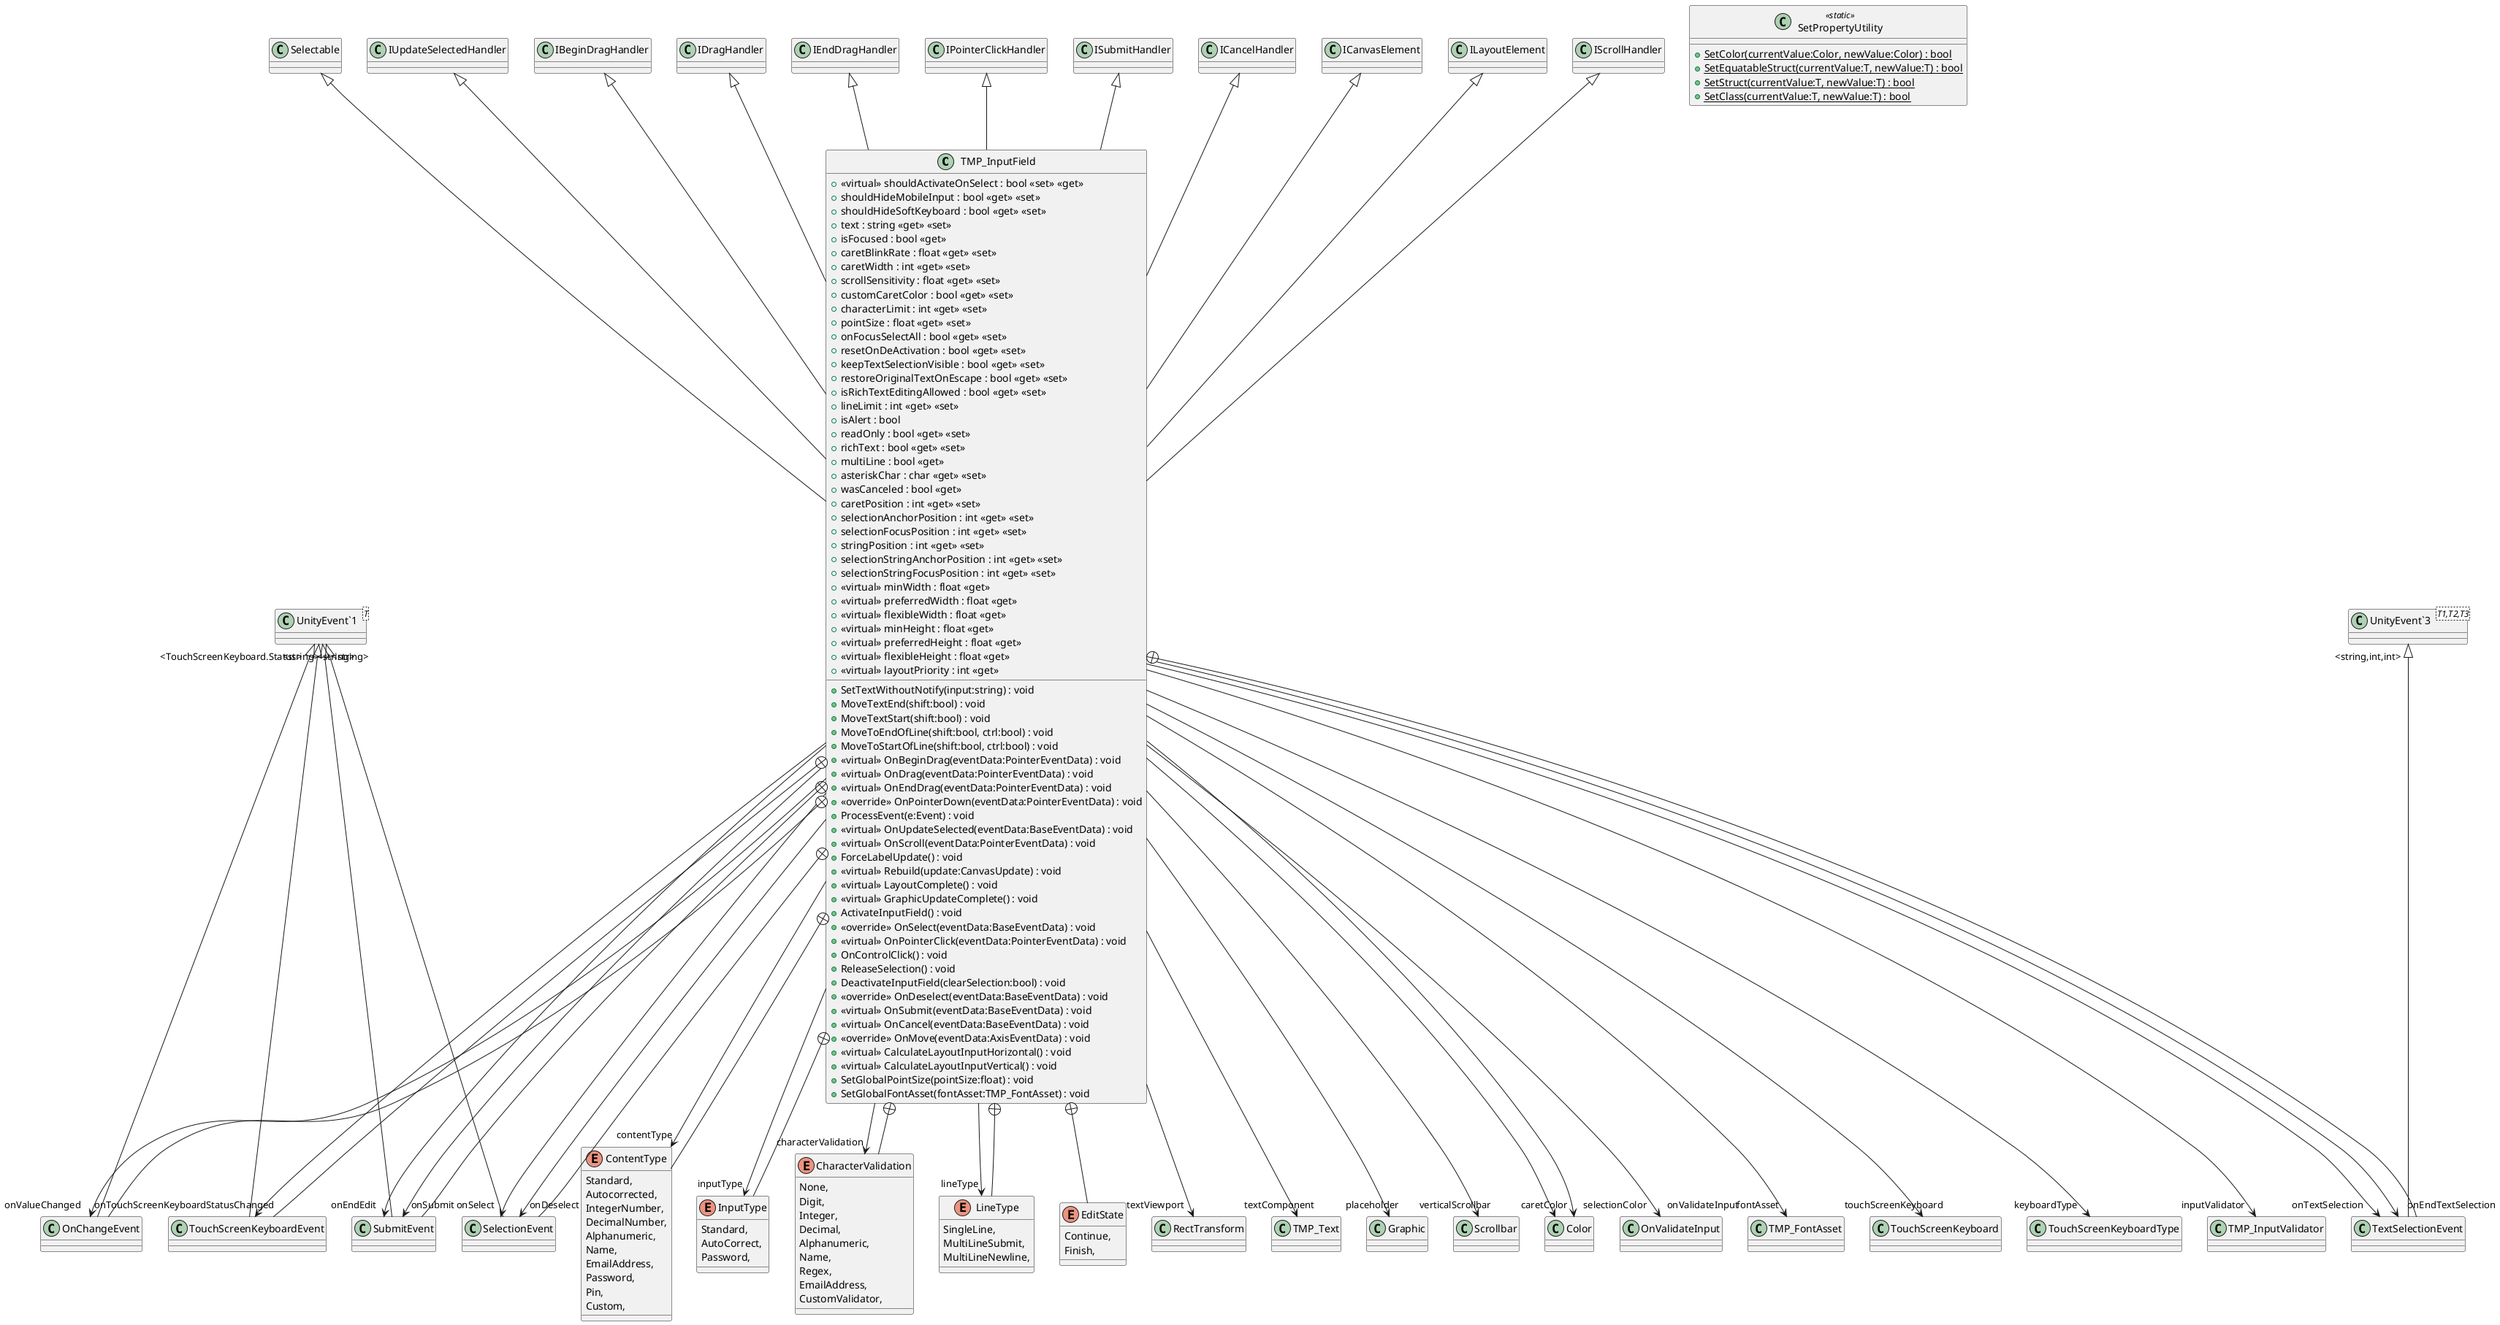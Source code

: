 @startuml
class TMP_InputField {
    + <<virtual>> shouldActivateOnSelect : bool <<set>> <<get>>
    + shouldHideMobileInput : bool <<get>> <<set>>
    + shouldHideSoftKeyboard : bool <<get>> <<set>>
    + text : string <<get>> <<set>>
    + SetTextWithoutNotify(input:string) : void
    + isFocused : bool <<get>>
    + caretBlinkRate : float <<get>> <<set>>
    + caretWidth : int <<get>> <<set>>
    + scrollSensitivity : float <<get>> <<set>>
    + customCaretColor : bool <<get>> <<set>>
    + characterLimit : int <<get>> <<set>>
    + pointSize : float <<get>> <<set>>
    + onFocusSelectAll : bool <<get>> <<set>>
    + resetOnDeActivation : bool <<get>> <<set>>
    + keepTextSelectionVisible : bool <<get>> <<set>>
    + restoreOriginalTextOnEscape : bool <<get>> <<set>>
    + isRichTextEditingAllowed : bool <<get>> <<set>>
    + lineLimit : int <<get>> <<set>>
    + isAlert : bool
    + readOnly : bool <<get>> <<set>>
    + richText : bool <<get>> <<set>>
    + multiLine : bool <<get>>
    + asteriskChar : char <<get>> <<set>>
    + wasCanceled : bool <<get>>
    + caretPosition : int <<get>> <<set>>
    + selectionAnchorPosition : int <<get>> <<set>>
    + selectionFocusPosition : int <<get>> <<set>>
    + stringPosition : int <<get>> <<set>>
    + selectionStringAnchorPosition : int <<get>> <<set>>
    + selectionStringFocusPosition : int <<get>> <<set>>
    + MoveTextEnd(shift:bool) : void
    + MoveTextStart(shift:bool) : void
    + MoveToEndOfLine(shift:bool, ctrl:bool) : void
    + MoveToStartOfLine(shift:bool, ctrl:bool) : void
    + <<virtual>> OnBeginDrag(eventData:PointerEventData) : void
    + <<virtual>> OnDrag(eventData:PointerEventData) : void
    + <<virtual>> OnEndDrag(eventData:PointerEventData) : void
    + <<override>> OnPointerDown(eventData:PointerEventData) : void
    + ProcessEvent(e:Event) : void
    + <<virtual>> OnUpdateSelected(eventData:BaseEventData) : void
    + <<virtual>> OnScroll(eventData:PointerEventData) : void
    + ForceLabelUpdate() : void
    + <<virtual>> Rebuild(update:CanvasUpdate) : void
    + <<virtual>> LayoutComplete() : void
    + <<virtual>> GraphicUpdateComplete() : void
    + ActivateInputField() : void
    + <<override>> OnSelect(eventData:BaseEventData) : void
    + <<virtual>> OnPointerClick(eventData:PointerEventData) : void
    + OnControlClick() : void
    + ReleaseSelection() : void
    + DeactivateInputField(clearSelection:bool) : void
    + <<override>> OnDeselect(eventData:BaseEventData) : void
    + <<virtual>> OnSubmit(eventData:BaseEventData) : void
    + <<virtual>> OnCancel(eventData:BaseEventData) : void
    + <<override>> OnMove(eventData:AxisEventData) : void
    + <<virtual>> CalculateLayoutInputHorizontal() : void
    + <<virtual>> CalculateLayoutInputVertical() : void
    + <<virtual>> minWidth : float <<get>>
    + <<virtual>> preferredWidth : float <<get>>
    + <<virtual>> flexibleWidth : float <<get>>
    + <<virtual>> minHeight : float <<get>>
    + <<virtual>> preferredHeight : float <<get>>
    + <<virtual>> flexibleHeight : float <<get>>
    + <<virtual>> layoutPriority : int <<get>>
    + SetGlobalPointSize(pointSize:float) : void
    + SetGlobalFontAsset(fontAsset:TMP_FontAsset) : void
}
class SetPropertyUtility <<static>> {
    + {static} SetColor(currentValue:Color, newValue:Color) : bool
    + {static} SetEquatableStruct(currentValue:T, newValue:T) : bool
    + {static} SetStruct(currentValue:T, newValue:T) : bool
    + {static} SetClass(currentValue:T, newValue:T) : bool
}
enum ContentType {
    Standard,
    Autocorrected,
    IntegerNumber,
    DecimalNumber,
    Alphanumeric,
    Name,
    EmailAddress,
    Password,
    Pin,
    Custom,
}
enum InputType {
    Standard,
    AutoCorrect,
    Password,
}
enum CharacterValidation {
    None,
    Digit,
    Integer,
    Decimal,
    Alphanumeric,
    Name,
    Regex,
    EmailAddress,
    CustomValidator,
}
enum LineType {
    SingleLine,
    MultiLineSubmit,
    MultiLineNewline,
}
class SubmitEvent {
}
class OnChangeEvent {
}
class SelectionEvent {
}
class TextSelectionEvent {
}
class TouchScreenKeyboardEvent {
}
enum EditState {
    Continue,
    Finish,
}
class "UnityEvent`1"<T> {
}
class "UnityEvent`3"<T1,T2,T3> {
}
Selectable <|-- TMP_InputField
IUpdateSelectedHandler <|-- TMP_InputField
IBeginDragHandler <|-- TMP_InputField
IDragHandler <|-- TMP_InputField
IEndDragHandler <|-- TMP_InputField
IPointerClickHandler <|-- TMP_InputField
ISubmitHandler <|-- TMP_InputField
ICancelHandler <|-- TMP_InputField
ICanvasElement <|-- TMP_InputField
ILayoutElement <|-- TMP_InputField
IScrollHandler <|-- TMP_InputField
TMP_InputField --> "textViewport" RectTransform
TMP_InputField --> "textComponent" TMP_Text
TMP_InputField --> "placeholder" Graphic
TMP_InputField --> "verticalScrollbar" Scrollbar
TMP_InputField --> "caretColor" Color
TMP_InputField --> "selectionColor" Color
TMP_InputField --> "onEndEdit" SubmitEvent
TMP_InputField --> "onSubmit" SubmitEvent
TMP_InputField --> "onSelect" SelectionEvent
TMP_InputField --> "onDeselect" SelectionEvent
TMP_InputField --> "onTextSelection" TextSelectionEvent
TMP_InputField --> "onEndTextSelection" TextSelectionEvent
TMP_InputField --> "onValueChanged" OnChangeEvent
TMP_InputField --> "onTouchScreenKeyboardStatusChanged" TouchScreenKeyboardEvent
TMP_InputField --> "onValidateInput" OnValidateInput
TMP_InputField --> "fontAsset" TMP_FontAsset
TMP_InputField --> "contentType" ContentType
TMP_InputField --> "lineType" LineType
TMP_InputField --> "inputType" InputType
TMP_InputField --> "touchScreenKeyboard" TouchScreenKeyboard
TMP_InputField --> "keyboardType" TouchScreenKeyboardType
TMP_InputField --> "characterValidation" CharacterValidation
TMP_InputField --> "inputValidator" TMP_InputValidator
TMP_InputField +-- ContentType
TMP_InputField +-- InputType
TMP_InputField +-- CharacterValidation
TMP_InputField +-- LineType
TMP_InputField +-- SubmitEvent
"UnityEvent`1" "<string>" <|-- SubmitEvent
TMP_InputField +-- OnChangeEvent
"UnityEvent`1" "<string>" <|-- OnChangeEvent
TMP_InputField +-- SelectionEvent
"UnityEvent`1" "<string>" <|-- SelectionEvent
TMP_InputField +-- TextSelectionEvent
"UnityEvent`3" "<string,int,int>" <|-- TextSelectionEvent
TMP_InputField +-- TouchScreenKeyboardEvent
"UnityEvent`1" "<TouchScreenKeyboard.Status>" <|-- TouchScreenKeyboardEvent
TMP_InputField +-- EditState
@enduml
